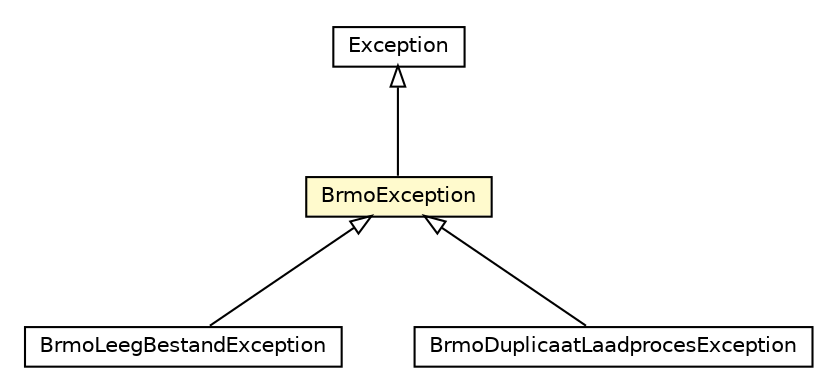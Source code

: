 #!/usr/local/bin/dot
#
# Class diagram 
# Generated by UMLGraph version R5_6-24-gf6e263 (http://www.umlgraph.org/)
#

digraph G {
	edge [fontname="Helvetica",fontsize=10,labelfontname="Helvetica",labelfontsize=10];
	node [fontname="Helvetica",fontsize=10,shape=plaintext];
	nodesep=0.25;
	ranksep=0.5;
	// nl.b3p.brmo.loader.util.BrmoLeegBestandException
	c1084 [label=<<table title="nl.b3p.brmo.loader.util.BrmoLeegBestandException" border="0" cellborder="1" cellspacing="0" cellpadding="2" port="p" href="./BrmoLeegBestandException.html">
		<tr><td><table border="0" cellspacing="0" cellpadding="1">
<tr><td align="center" balign="center"> BrmoLeegBestandException </td></tr>
		</table></td></tr>
		</table>>, URL="./BrmoLeegBestandException.html", fontname="Helvetica", fontcolor="black", fontsize=10.0];
	// nl.b3p.brmo.loader.util.BrmoDuplicaatLaadprocesException
	c1092 [label=<<table title="nl.b3p.brmo.loader.util.BrmoDuplicaatLaadprocesException" border="0" cellborder="1" cellspacing="0" cellpadding="2" port="p" href="./BrmoDuplicaatLaadprocesException.html">
		<tr><td><table border="0" cellspacing="0" cellpadding="1">
<tr><td align="center" balign="center"> BrmoDuplicaatLaadprocesException </td></tr>
		</table></td></tr>
		</table>>, URL="./BrmoDuplicaatLaadprocesException.html", fontname="Helvetica", fontcolor="black", fontsize=10.0];
	// nl.b3p.brmo.loader.util.BrmoException
	c1093 [label=<<table title="nl.b3p.brmo.loader.util.BrmoException" border="0" cellborder="1" cellspacing="0" cellpadding="2" port="p" bgcolor="lemonChiffon" href="./BrmoException.html">
		<tr><td><table border="0" cellspacing="0" cellpadding="1">
<tr><td align="center" balign="center"> BrmoException </td></tr>
		</table></td></tr>
		</table>>, URL="./BrmoException.html", fontname="Helvetica", fontcolor="black", fontsize=10.0];
	//nl.b3p.brmo.loader.util.BrmoLeegBestandException extends nl.b3p.brmo.loader.util.BrmoException
	c1093:p -> c1084:p [dir=back,arrowtail=empty];
	//nl.b3p.brmo.loader.util.BrmoDuplicaatLaadprocesException extends nl.b3p.brmo.loader.util.BrmoException
	c1093:p -> c1092:p [dir=back,arrowtail=empty];
	//nl.b3p.brmo.loader.util.BrmoException extends java.lang.Exception
	c1112:p -> c1093:p [dir=back,arrowtail=empty];
	// java.lang.Exception
	c1112 [label=<<table title="java.lang.Exception" border="0" cellborder="1" cellspacing="0" cellpadding="2" port="p" href="http://java.sun.com/j2se/1.4.2/docs/api/java/lang/Exception.html">
		<tr><td><table border="0" cellspacing="0" cellpadding="1">
<tr><td align="center" balign="center"> Exception </td></tr>
		</table></td></tr>
		</table>>, URL="http://java.sun.com/j2se/1.4.2/docs/api/java/lang/Exception.html", fontname="Helvetica", fontcolor="black", fontsize=10.0];
}

